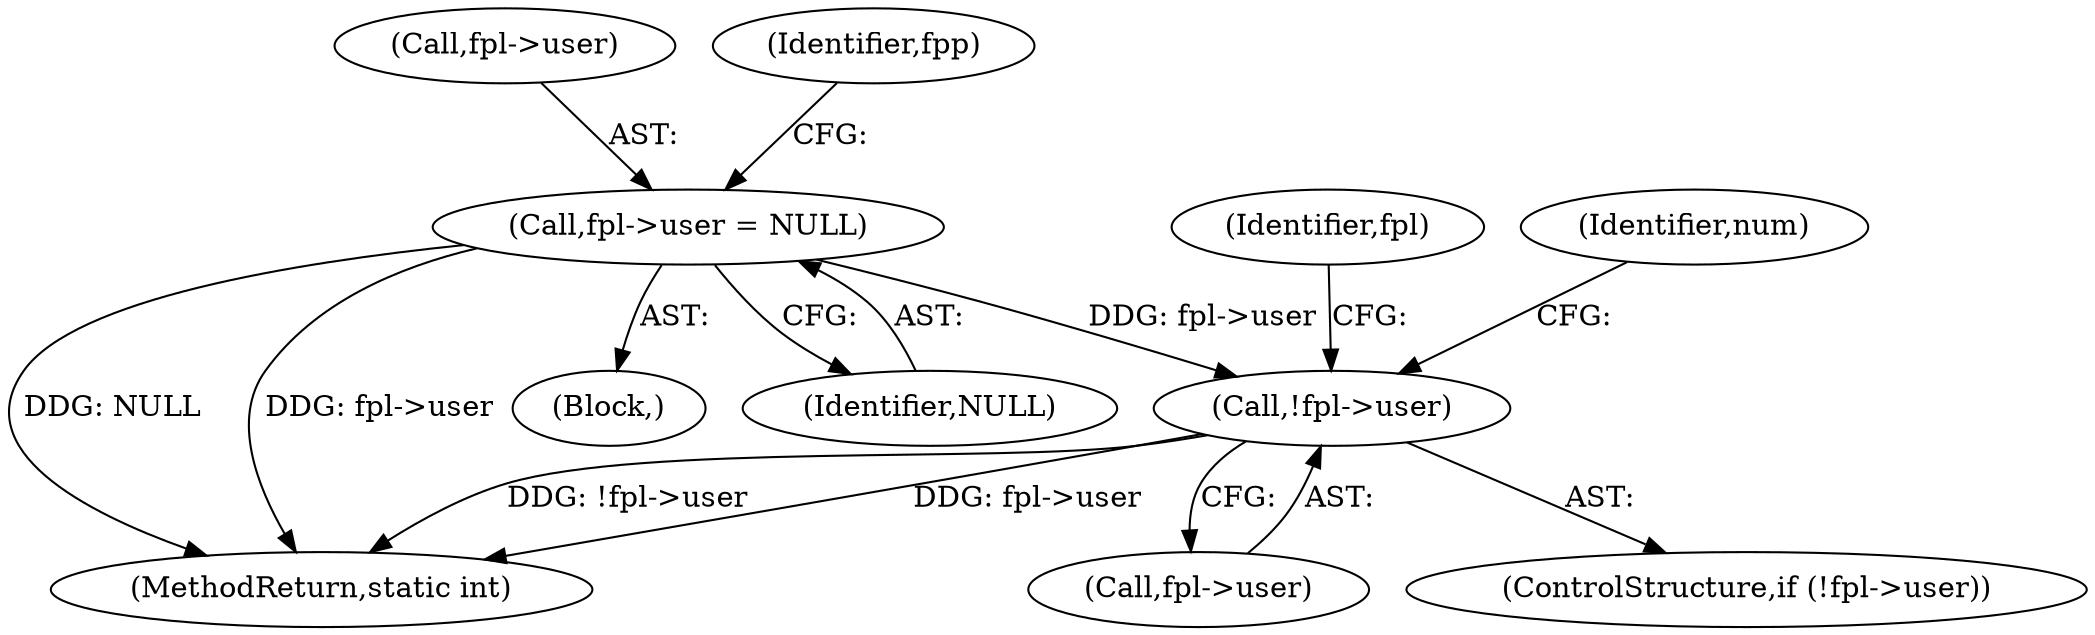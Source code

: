 digraph "0_linux_415e3d3e90ce9e18727e8843ae343eda5a58fad6_0@pointer" {
"1000243" [label="(Call,!fpl->user)"];
"1000175" [label="(Call,fpl->user = NULL)"];
"1000249" [label="(Identifier,fpl)"];
"1000179" [label="(Identifier,NULL)"];
"1000176" [label="(Call,fpl->user)"];
"1000242" [label="(ControlStructure,if (!fpl->user))"];
"1000175" [label="(Call,fpl->user = NULL)"];
"1000243" [label="(Call,!fpl->user)"];
"1000255" [label="(MethodReturn,static int)"];
"1000148" [label="(Block,)"];
"1000244" [label="(Call,fpl->user)"];
"1000181" [label="(Identifier,fpp)"];
"1000254" [label="(Identifier,num)"];
"1000243" -> "1000242"  [label="AST: "];
"1000243" -> "1000244"  [label="CFG: "];
"1000244" -> "1000243"  [label="AST: "];
"1000249" -> "1000243"  [label="CFG: "];
"1000254" -> "1000243"  [label="CFG: "];
"1000243" -> "1000255"  [label="DDG: fpl->user"];
"1000243" -> "1000255"  [label="DDG: !fpl->user"];
"1000175" -> "1000243"  [label="DDG: fpl->user"];
"1000175" -> "1000148"  [label="AST: "];
"1000175" -> "1000179"  [label="CFG: "];
"1000176" -> "1000175"  [label="AST: "];
"1000179" -> "1000175"  [label="AST: "];
"1000181" -> "1000175"  [label="CFG: "];
"1000175" -> "1000255"  [label="DDG: NULL"];
"1000175" -> "1000255"  [label="DDG: fpl->user"];
}
